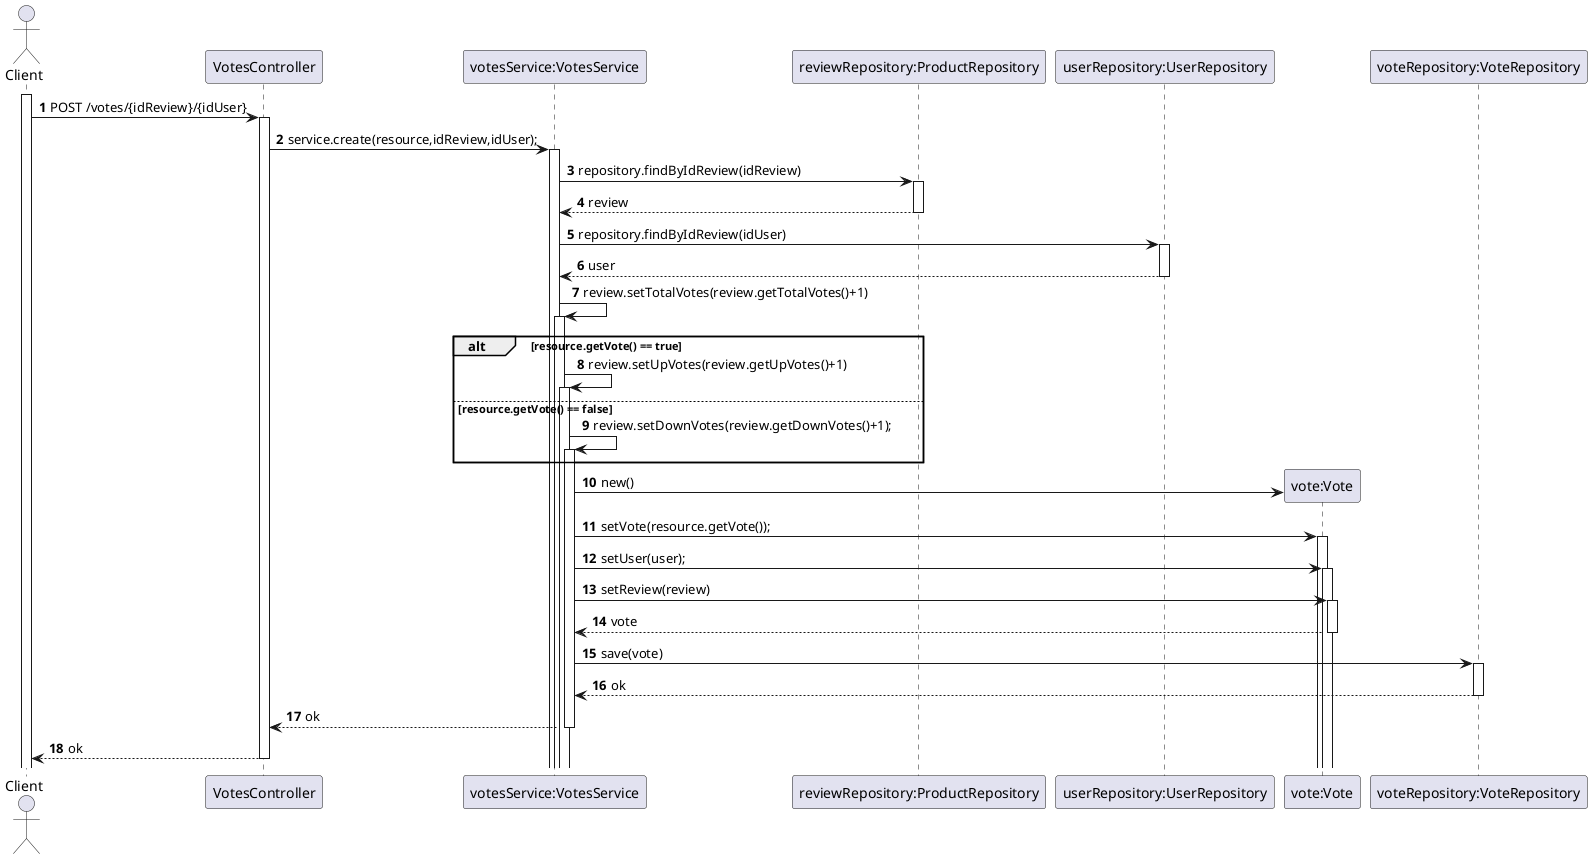 @startuml
'https://plantuml.com/sequence-diagram


autoactivate on
autonumber

actor "Client" as User
participant "VotesController" as Ctrl
participant "votesService:VotesService" as service
participant "reviewRepository:ProductRepository" as reviewRepo
participant "userRepository:UserRepository" as userRepo
participant "vote:Vote" as vote
participant "voteRepository:VoteRepository" as voteRepo




activate User
User -> Ctrl : POST /votes/{idReview}/{idUser}
Ctrl -> service : service.create(resource,idReview,idUser);
service -> reviewRepo: repository.findByIdReview(idReview)
reviewRepo --> service: review
service -> userRepo: repository.findByIdReview(idUser)
userRepo --> service: user
service -> service: review.setTotalVotes(review.getTotalVotes()+1)
alt resource.getVote() == true
    service -> service: review.setUpVotes(review.getUpVotes()+1)
else resource.getVote() == false
    service -> service:review.setDownVotes(review.getDownVotes()+1);
end
service -> vote**: new()
service -> vote: setVote(resource.getVote());
service -> vote: setUser(user);
service -> vote: setReview(review)
vote --> service: vote
service -> voteRepo: save(vote)
voteRepo --> service: ok
service --> Ctrl: ok
Ctrl --> User: ok

@enduml
